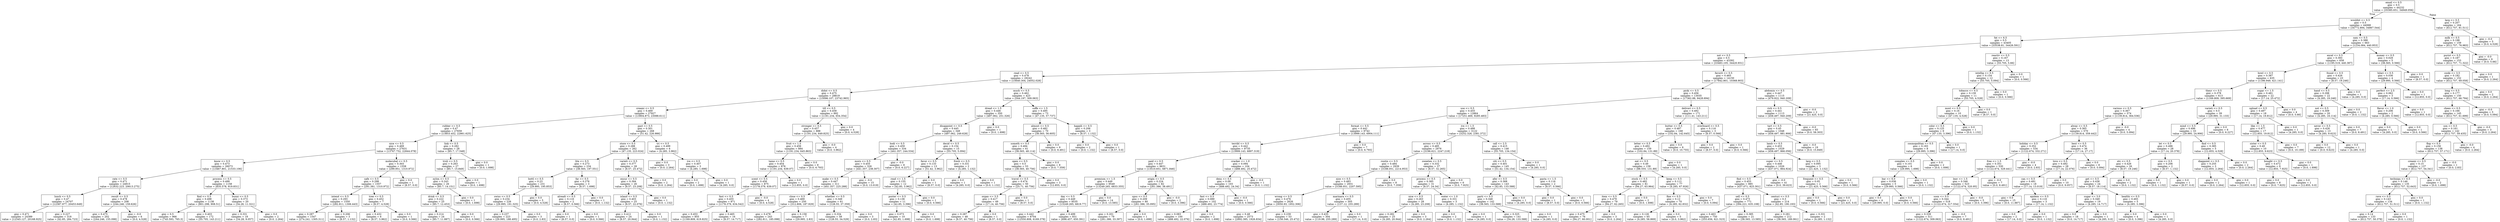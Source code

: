 digraph Tree {
node [shape=box] ;
0 [label="email <= 0.5\ngini = 0.5\nsamples = 44232\nvalue = [35385.651, 34949.056]"] ;
1 [label="wouldnt <= 0.5\ngini = 0.5\nsamples = 44068\nvalue = [34772.894, 34867.544]"] ;
0 -> 1 [labeldistance=2.5, labelangle=45, headlabel="True"] ;
2 [label="fat <= 6.5\ngini = 0.5\nsamples = 43405\nvalue = [33538.81, 34426.591]"] ;
1 -> 2 ;
3 [label="not <= 0.5\ngini = 0.5\nsamples = 43392\nvalue = [33483.105, 34420.931]"] ;
2 -> 3 ;
4 [label="read <= 0.5\ngini = 0.478\nsamples = 29242\nvalue = [15640.304, 24052.028]"] ;
3 -> 4 ;
5 [label="didnt <= 0.5\ngini = 0.475\nsamples = 28819\nvalue = [15096.107, 23742.965]"] ;
4 -> 5 ;
6 [label="creami <= 0.5\ngini = 0.469\nsamples = 27927\nvalue = [13904.873, 23088.611]"] ;
5 -> 6 ;
7 [label="rubber <= 0.5\ngini = 0.47\nsamples = 27659\nvalue = [13853.452, 22861.625]"] ;
6 -> 7 ;
8 [label="nice <= 0.5\ngini = 0.469\nsamples = 27631\nvalue = [13767.752, 22844.078]"] ;
7 -> 8 ;
9 [label="know <= 0.5\ngini = 0.473\nsamples = 26073\nvalue = [13467.801, 21533.106]"] ;
8 -> 9 ;
10 [label="rate <= 0.5\ngini = 0.471\nsamples = 24915\nvalue = [12632.223, 20613.275]"] ;
9 -> 10 ;
11 [label="lunch <= 0.5\ngini = 0.47\nsamples = 24707\nvalue = [12387.977, 20453.649]"] ;
10 -> 11 ;
12 [label="gini = 0.471\nsamples = 24389\nvalue = [12345.127, 20168.925]"] ;
11 -> 12 ;
13 [label="gini = 0.227\nsamples = 318\nvalue = [42.85, 284.723]"] ;
11 -> 13 ;
14 [label="result <= 0.5\ngini = 0.478\nsamples = 208\nvalue = [244.246, 159.626]"] ;
10 -> 14 ;
15 [label="gini = 0.475\nsamples = 202\nvalue = [244.246, 155.098]"] ;
14 -> 15 ;
16 [label="gini = -0.0\nsamples = 6\nvalue = [0.0, 4.528]"] ;
14 -> 16 ;
17 [label="process <= 0.5\ngini = 0.499\nsamples = 1158\nvalue = [835.578, 919.831]"] ;
9 -> 17 ;
18 [label="find <= 0.5\ngini = 0.498\nsamples = 1138\nvalue = [801.298, 908.51]"] ;
17 -> 18 ;
19 [label="gini = 0.5\nsamples = 966\nvalue = [745.593, 765.3]"] ;
18 -> 19 ;
20 [label="gini = 0.403\nsamples = 172\nvalue = [55.705, 143.211]"] ;
18 -> 20 ;
21 [label="bunni <= 0.5\ngini = 0.373\nsamples = 20\nvalue = [34.28, 11.321]"] ;
17 -> 21 ;
22 [label="gini = 0.331\nsamples = 18\nvalue = [34.28, 9.057]"] ;
21 -> 22 ;
23 [label="gini = 0.0\nsamples = 2\nvalue = [0.0, 2.264]"] ;
21 -> 23 ;
24 [label="molecubal <= 0.5\ngini = 0.303\nsamples = 1558\nvalue = [299.951, 1310.972]"] ;
8 -> 24 ;
25 [label="safe <= 0.5\ngini = 0.298\nsamples = 1557\nvalue = [291.381, 1310.972]"] ;
24 -> 25 ;
26 [label="intend <= 0.5\ngini = 0.293\nsamples = 1550\nvalue = [282.811, 1306.443]"] ;
25 -> 26 ;
27 [label="gini = 0.287\nsamples = 1547\nvalue = [274.241, 1305.311]"] ;
26 -> 27 ;
28 [label="gini = 0.206\nsamples = 3\nvalue = [8.57, 1.132]"] ;
26 -> 28 ;
29 [label="tree <= 0.5\ngini = 0.452\nsamples = 7\nvalue = [8.57, 4.528]"] ;
25 -> 29 ;
30 [label="gini = 0.432\nsamples = 6\nvalue = [8.57, 3.962]"] ;
29 -> 30 ;
31 [label="gini = 0.0\nsamples = 1\nvalue = [0.0, 0.566]"] ;
29 -> 31 ;
32 [label="gini = 0.0\nsamples = 1\nvalue = [8.57, 0.0]"] ;
24 -> 32 ;
33 [label="link <= 0.5\ngini = 0.282\nsamples = 28\nvalue = [85.7, 17.548]"] ;
7 -> 33 ;
34 [label="truli <= 0.5\ngini = 0.263\nsamples = 27\nvalue = [85.7, 15.849]"] ;
33 -> 34 ;
35 [label="nylon <= 0.5\ngini = 0.243\nsamples = 26\nvalue = [85.7, 14.151]"] ;
34 -> 35 ;
36 [label="drink <= 0.5\ngini = 0.222\nsamples = 25\nvalue = [85.7, 12.453]"] ;
35 -> 36 ;
37 [label="gini = 0.214\nsamples = 24\nvalue = [85.7, 11.887]"] ;
36 -> 37 ;
38 [label="gini = 0.0\nsamples = 1\nvalue = [0.0, 0.566]"] ;
36 -> 38 ;
39 [label="gini = 0.0\nsamples = 1\nvalue = [0.0, 1.698]"] ;
35 -> 39 ;
40 [label="gini = 0.0\nsamples = 1\nvalue = [0.0, 1.698]"] ;
34 -> 40 ;
41 [label="gini = 0.0\nsamples = 1\nvalue = [0.0, 1.698]"] ;
33 -> 41 ;
42 [label="past <= 0.5\ngini = 0.301\nsamples = 268\nvalue = [51.42, 226.986]"] ;
6 -> 42 ;
43 [label="store <= 0.5\ngini = 0.288\nsamples = 262\nvalue = [47.135, 223.024]"] ;
42 -> 43 ;
44 [label="lite <= 0.5\ngini = 0.273\nsamples = 234\nvalue = [38.565, 197.551]"] ;
43 -> 44 ;
45 [label="bottl <= 0.5\ngini = 0.23\nsamples = 231\nvalue = [29.995, 195.853]"] ;
44 -> 45 ;
46 [label="swiss <= 0.5\ngini = 0.234\nsamples = 226\nvalue = [29.995, 191.325]"] ;
45 -> 46 ;
47 [label="gini = 0.237\nsamples = 223\nvalue = [29.995, 188.495]"] ;
46 -> 47 ;
48 [label="gini = 0.0\nsamples = 3\nvalue = [0.0, 2.83]"] ;
46 -> 48 ;
49 [label="gini = 0.0\nsamples = 5\nvalue = [0.0, 4.528]"] ;
45 -> 49 ;
50 [label="far <= 0.5\ngini = 0.276\nsamples = 3\nvalue = [8.57, 1.698]"] ;
44 -> 50 ;
51 [label="alreadi <= 0.5\ngini = 0.116\nsamples = 2\nvalue = [8.57, 0.566]"] ;
50 -> 51 ;
52 [label="gini = 0.0\nsamples = 1\nvalue = [8.57, 0.0]"] ;
51 -> 52 ;
53 [label="gini = 0.0\nsamples = 1\nvalue = [0.0, 0.566]"] ;
51 -> 53 ;
54 [label="gini = 0.0\nsamples = 1\nvalue = [0.0, 1.132]"] ;
50 -> 54 ;
55 [label="varieti <= 0.5\ngini = 0.377\nsamples = 28\nvalue = [8.57, 25.472]"] ;
43 -> 55 ;
56 [label="ensur <= 0.5\ngini = 0.394\nsamples = 26\nvalue = [8.57, 23.208]"] ;
55 -> 56 ;
57 [label="island <= 0.5\ngini = 0.403\nsamples = 25\nvalue = [8.57, 22.076]"] ;
56 -> 57 ;
58 [label="gini = 0.412\nsamples = 24\nvalue = [8.57, 20.944]"] ;
57 -> 58 ;
59 [label="gini = 0.0\nsamples = 1\nvalue = [0.0, 1.132]"] ;
57 -> 59 ;
60 [label="gini = 0.0\nsamples = 1\nvalue = [0.0, 1.132]"] ;
56 -> 60 ;
61 [label="gini = 0.0\nsamples = 2\nvalue = [0.0, 2.264]"] ;
55 -> 61 ;
62 [label="tri <= 0.5\ngini = 0.499\nsamples = 6\nvalue = [4.285, 3.962]"] ;
42 -> 62 ;
63 [label="gini = 0.0\nsamples = 3\nvalue = [0.0, 2.264]"] ;
62 -> 63 ;
64 [label="ive <= 0.5\ngini = 0.407\nsamples = 3\nvalue = [4.285, 1.698]"] ;
62 -> 64 ;
65 [label="gini = 0.0\nsamples = 2\nvalue = [0.0, 1.698]"] ;
64 -> 65 ;
66 [label="gini = 0.0\nsamples = 1\nvalue = [4.285, 0.0]"] ;
64 -> 66 ;
67 [label="till <= 0.5\ngini = 0.458\nsamples = 892\nvalue = [1191.234, 654.354]"] ;
5 -> 67 ;
68 [label="stronger <= 0.5\ngini = 0.457\nsamples = 888\nvalue = [1191.234, 649.825]"] ;
67 -> 68 ;
69 [label="fruit <= 1.5\ngini = 0.456\nsamples = 884\nvalue = [1191.234, 645.863]"] ;
68 -> 69 ;
70 [label="tame <= 0.5\ngini = 0.454\nsamples = 876\nvalue = [1191.234, 639.07]"] ;
69 -> 70 ;
71 [label="scent <= 0.5\ngini = 0.456\nsamples = 875\nvalue = [1178.379, 639.07]"] ;
70 -> 71 ;
72 [label="fast <= 0.5\ngini = 0.455\nsamples = 871\nvalue = [1178.379, 634.542]"] ;
71 -> 72 ;
73 [label="gini = 0.453\nsamples = 855\nvalue = [1169.809, 619.825]"] ;
72 -> 73 ;
74 [label="gini = 0.465\nsamples = 16\nvalue = [8.57, 14.717]"] ;
72 -> 74 ;
75 [label="gini = -0.0\nsamples = 4\nvalue = [0.0, 4.528]"] ;
71 -> 75 ;
76 [label="gini = 0.0\nsamples = 1\nvalue = [12.855, 0.0]"] ;
70 -> 76 ;
77 [label="gini = 0.0\nsamples = 8\nvalue = [0.0, 6.793]"] ;
69 -> 77 ;
78 [label="gini = -0.0\nsamples = 4\nvalue = [0.0, 3.962]"] ;
68 -> 78 ;
79 [label="gini = 0.0\nsamples = 4\nvalue = [0.0, 4.528]"] ;
67 -> 79 ;
80 [label="much <= 0.5\ngini = 0.462\nsamples = 423\nvalue = [544.197, 309.063]"] ;
4 -> 80 ;
81 [label="dread <= 1.5\ngini = 0.446\nsamples = 350\nvalue = [497.062, 251.326]"] ;
80 -> 81 ;
82 [label="disappoint <= 0.5\ngini = 0.445\nsamples = 349\nvalue = [497.062, 249.628]"] ;
81 -> 82 ;
83 [label="bodi <= 0.5\ngini = 0.459\nsamples = 334\nvalue = [441.357, 244.534]"] ;
82 -> 83 ;
84 [label="morn <= 0.5\ngini = 0.455\nsamples = 326\nvalue = [441.357, 238.307]"] ;
83 -> 84 ;
85 [label="make <= 0.5\ngini = 0.447\nsamples = 311\nvalue = [441.357, 225.288]"] ;
84 -> 85 ;
86 [label="close <= 0.5\ngini = 0.469\nsamples = 250\nvalue = [312.806, 187.929]"] ;
85 -> 86 ;
87 [label="gini = 0.478\nsamples = 243\nvalue = [282.811, 185.098]"] ;
86 -> 87 ;
88 [label="gini = 0.158\nsamples = 7\nvalue = [29.995, 2.83]"] ;
86 -> 88 ;
89 [label="whether <= 0.5\ngini = 0.349\nsamples = 61\nvalue = [128.55, 37.359]"] ;
85 -> 89 ;
90 [label="gini = 0.334\nsamples = 58\nvalue = [128.55, 34.529]"] ;
89 -> 90 ;
91 [label="gini = 0.0\nsamples = 3\nvalue = [0.0, 2.83]"] ;
89 -> 91 ;
92 [label="gini = -0.0\nsamples = 15\nvalue = [0.0, 13.019]"] ;
84 -> 92 ;
93 [label="gini = -0.0\nsamples = 8\nvalue = [0.0, 6.227]"] ;
83 -> 93 ;
94 [label="decid <= 0.5\ngini = 0.154\nsamples = 15\nvalue = [55.705, 5.094]"] ;
82 -> 94 ;
95 [label="favor <= 0.5\ngini = 0.133\nsamples = 13\nvalue = [51.42, 3.962]"] ;
94 -> 95 ;
96 [label="read <= 1.5\ngini = 0.155\nsamples = 12\nvalue = [42.85, 3.962]"] ;
95 -> 96 ;
97 [label="poster <= 0.5\ngini = 0.136\nsamples = 11\nvalue = [42.85, 3.396]"] ;
96 -> 97 ;
98 [label="gini = 0.073\nsamples = 10\nvalue = [42.85, 1.698]"] ;
97 -> 98 ;
99 [label="gini = 0.0\nsamples = 1\nvalue = [0.0, 1.698]"] ;
97 -> 99 ;
100 [label="gini = 0.0\nsamples = 1\nvalue = [0.0, 0.566]"] ;
96 -> 100 ;
101 [label="gini = 0.0\nsamples = 1\nvalue = [8.57, 0.0]"] ;
95 -> 101 ;
102 [label="fresh <= 0.5\ngini = 0.331\nsamples = 2\nvalue = [4.285, 1.132]"] ;
94 -> 102 ;
103 [label="gini = 0.0\nsamples = 1\nvalue = [4.285, 0.0]"] ;
102 -> 103 ;
104 [label="gini = 0.0\nsamples = 1\nvalue = [0.0, 1.132]"] ;
102 -> 104 ;
105 [label="gini = 0.0\nsamples = 1\nvalue = [0.0, 1.698]"] ;
81 -> 105 ;
106 [label="coffe <= 1.5\ngini = 0.495\nsamples = 73\nvalue = [47.135, 57.737]"] ;
80 -> 106 ;
107 [label="almost <= 0.5\ngini = 0.482\nsamples = 70\nvalue = [38.565, 56.605]"] ;
106 -> 107 ;
108 [label="someth <= 0.5\ngini = 0.494\nsamples = 61\nvalue = [38.565, 48.114]"] ;
107 -> 108 ;
109 [label="open <= 0.5\ngini = 0.5\nsamples = 53\nvalue = [38.565, 40.756]"] ;
108 -> 109 ;
110 [label="travel <= 0.5\ngini = 0.474\nsamples = 50\nvalue = [25.71, 40.756]"] ;
109 -> 110 ;
111 [label="organ <= 3.5\ngini = 0.417\nsamples = 49\nvalue = [17.14, 40.756]"] ;
110 -> 111 ;
112 [label="gini = 0.287\nsamples = 48\nvalue = [8.57, 40.756]"] ;
111 -> 112 ;
113 [label="gini = 0.0\nsamples = 1\nvalue = [8.57, 0.0]"] ;
111 -> 113 ;
114 [label="gini = 0.0\nsamples = 1\nvalue = [8.57, 0.0]"] ;
110 -> 114 ;
115 [label="gini = 0.0\nsamples = 3\nvalue = [12.855, 0.0]"] ;
109 -> 115 ;
116 [label="gini = 0.0\nsamples = 8\nvalue = [0.0, 7.359]"] ;
108 -> 116 ;
117 [label="gini = 0.0\nsamples = 9\nvalue = [0.0, 8.491]"] ;
107 -> 117 ;
118 [label="happili <= 0.5\ngini = 0.206\nsamples = 3\nvalue = [8.57, 1.132]"] ;
106 -> 118 ;
119 [label="gini = 0.0\nsamples = 2\nvalue = [0.0, 1.132]"] ;
118 -> 119 ;
120 [label="gini = 0.0\nsamples = 1\nvalue = [8.57, 0.0]"] ;
118 -> 120 ;
121 [label="favorit <= 0.5\ngini = 0.465\nsamples = 14150\nvalue = [17842.801, 10368.903]"] ;
3 -> 121 ;
122 [label="picki <= 0.5\ngini = 0.456\nsamples = 13035\nvalue = [17362.88, 9428.694]"] ;
121 -> 122 ;
123 [label="use <= 0.5\ngini = 0.455\nsamples = 12864\nvalue = [17251.469, 9285.483]"] ;
122 -> 123 ;
124 [label="format <= 0.5\ngini = 0.442\nsamples = 9742\nvalue = [13999.143, 6904.111]"] ;
123 -> 124 ;
125 [label="terribl <= 0.5\ngini = 0.442\nsamples = 9735\nvalue = [13999.143, 6897.319]"] ;
124 -> 125 ;
126 [label="paid <= 0.5\ngini = 0.447\nsamples = 9631\nvalue = [13510.651, 6871.846]"] ;
125 -> 126 ;
127 [label="premium <= 1.5\ngini = 0.449\nsamples = 9549\nvalue = [13249.265, 6833.355]"] ;
126 -> 127 ;
128 [label="day <= 0.5\ngini = 0.449\nsamples = 9535\nvalue = [13249.265, 6819.77]"] ;
127 -> 128 ;
129 [label="gini = 0.442\nsamples = 8704\nvalue = [12550.808, 6169.378]"] ;
128 -> 129 ;
130 [label="gini = 0.499\nsamples = 831\nvalue = [698.457, 650.391]"] ;
128 -> 130 ;
131 [label="gini = 0.0\nsamples = 14\nvalue = [0.0, 13.585]"] ;
127 -> 131 ;
132 [label="origin <= 0.5\ngini = 0.224\nsamples = 82\nvalue = [261.386, 38.491]"] ;
126 -> 132 ;
133 [label="upss <= 0.5\ngini = 0.209\nsamples = 80\nvalue = [261.386, 35.095]"] ;
132 -> 133 ;
134 [label="gini = 0.201\nsamples = 79\nvalue = [261.386, 33.397]"] ;
133 -> 134 ;
135 [label="gini = 0.0\nsamples = 1\nvalue = [0.0, 1.698]"] ;
133 -> 135 ;
136 [label="gini = -0.0\nsamples = 2\nvalue = [0.0, 3.396]"] ;
132 -> 136 ;
137 [label="cracker <= 1.0\ngini = 0.094\nsamples = 104\nvalue = [488.492, 25.472]"] ;
125 -> 137 ;
138 [label="dens <= 0.5\ngini = 0.09\nsamples = 103\nvalue = [488.492, 24.34]"] ;
137 -> 138 ;
139 [label="fast <= 0.5\ngini = 0.089\nsamples = 102\nvalue = [488.492, 23.774]"] ;
138 -> 139 ;
140 [label="gini = 0.083\nsamples = 100\nvalue = [488.492, 22.076]"] ;
139 -> 140 ;
141 [label="gini = 0.0\nsamples = 2\nvalue = [0.0, 1.698]"] ;
139 -> 141 ;
142 [label="gini = -0.0\nsamples = 1\nvalue = [0.0, 0.566]"] ;
138 -> 142 ;
143 [label="gini = -0.0\nsamples = 1\nvalue = [0.0, 1.132]"] ;
137 -> 143 ;
144 [label="gini = 0.0\nsamples = 7\nvalue = [0.0, 6.793]"] ;
124 -> 144 ;
145 [label="ive <= 1.5\ngini = 0.488\nsamples = 3122\nvalue = [3252.326, 2381.372]"] ;
123 -> 145 ;
146 [label="across <= 0.5\ngini = 0.485\nsamples = 2976\nvalue = [3196.621, 2247.218]"] ;
145 -> 146 ;
147 [label="routin <= 0.5\ngini = 0.484\nsamples = 2939\nvalue = [3188.051, 2214.953]"] ;
146 -> 147 ;
148 [label="nice <= 0.5\ngini = 0.483\nsamples = 2931\nvalue = [3188.051, 2207.595]"] ;
147 -> 148 ;
149 [label="wrong <= 0.5\ngini = 0.476\nsamples = 2626\nvalue = [3050.93, 1952.306]"] ;
148 -> 149 ;
150 [label="gini = 0.48\nsamples = 2573\nvalue = [2892.385, 1926.834]"] ;
149 -> 150 ;
151 [label="gini = 0.239\nsamples = 53\nvalue = [158.546, 25.472]"] ;
149 -> 151 ;
152 [label="marinara <= 0.5\ngini = 0.455\nsamples = 305\nvalue = [137.12, 255.289]"] ;
148 -> 152 ;
153 [label="gini = 0.435\nsamples = 304\nvalue = [119.98, 255.289]"] ;
152 -> 153 ;
154 [label="gini = 0.0\nsamples = 1\nvalue = [17.14, 0.0]"] ;
152 -> 154 ;
155 [label="gini = 0.0\nsamples = 8\nvalue = [0.0, 7.359]"] ;
147 -> 155 ;
156 [label="sweeten <= 0.5\ngini = 0.332\nsamples = 37\nvalue = [8.57, 32.265]"] ;
146 -> 156 ;
157 [label="process <= 0.5\ngini = 0.385\nsamples = 31\nvalue = [8.57, 24.34]"] ;
156 -> 157 ;
158 [label="nice <= 0.5\ngini = 0.263\nsamples = 28\nvalue = [4.285, 23.208]"] ;
157 -> 158 ;
159 [label="gini = 0.282\nsamples = 25\nvalue = [4.285, 20.944]"] ;
158 -> 159 ;
160 [label="gini = 0.0\nsamples = 3\nvalue = [0.0, 2.264]"] ;
158 -> 160 ;
161 [label="water <= 1.0\ngini = 0.331\nsamples = 3\nvalue = [4.285, 1.132]"] ;
157 -> 161 ;
162 [label="gini = 0.0\nsamples = 2\nvalue = [0.0, 1.132]"] ;
161 -> 162 ;
163 [label="gini = 0.0\nsamples = 1\nvalue = [4.285, 0.0]"] ;
161 -> 163 ;
164 [label="gini = 0.0\nsamples = 6\nvalue = [0.0, 7.925]"] ;
156 -> 164 ;
165 [label="call <= 2.5\ngini = 0.415\nsamples = 146\nvalue = [55.705, 134.154]"] ;
145 -> 165 ;
166 [label="citi <= 0.5\ngini = 0.401\nsamples = 145\nvalue = [51.42, 134.154]"] ;
165 -> 166 ;
167 [label="afer <= 0.5\ngini = 0.368\nsamples = 143\nvalue = [42.85, 133.588]"] ;
166 -> 167 ;
168 [label="parti <= 0.5\ngini = 0.348\nsamples = 142\nvalue = [38.565, 133.588]"] ;
167 -> 168 ;
169 [label="gini = 0.325\nsamples = 141\nvalue = [34.28, 133.588]"] ;
168 -> 169 ;
170 [label="gini = 0.0\nsamples = 1\nvalue = [4.285, 0.0]"] ;
168 -> 170 ;
171 [label="gini = 0.0\nsamples = 1\nvalue = [4.285, 0.0]"] ;
167 -> 171 ;
172 [label="pasta <= 1.5\ngini = 0.116\nsamples = 2\nvalue = [8.57, 0.566]"] ;
166 -> 172 ;
173 [label="gini = 0.0\nsamples = 1\nvalue = [8.57, 0.0]"] ;
172 -> 173 ;
174 [label="gini = 0.0\nsamples = 1\nvalue = [0.0, 0.566]"] ;
172 -> 174 ;
175 [label="gini = 0.0\nsamples = 1\nvalue = [4.285, 0.0]"] ;
165 -> 175 ;
176 [label="deliveri <= 0.5\ngini = 0.492\nsamples = 171\nvalue = [111.41, 143.211]"] ;
122 -> 176 ;
177 [label="butter <= 0.5\ngini = 0.487\nsamples = 168\nvalue = [102.84, 142.645]"] ;
176 -> 177 ;
178 [label="letter <= 0.5\ngini = 0.492\nsamples = 159\nvalue = [102.84, 131.89]"] ;
177 -> 178 ;
179 [label="eat <= 0.5\ngini = 0.49\nsamples = 158\nvalue = [98.555, 131.89]"] ;
178 -> 179 ;
180 [label="stock <= 0.5\ngini = 0.482\nsamples = 81\nvalue = [94.27, 63.964]"] ;
179 -> 180 ;
181 [label="item <= 0.5\ngini = 0.479\nsamples = 79\nvalue = [94.27, 62.265]"] ;
180 -> 181 ;
182 [label="gini = 0.475\nsamples = 76\nvalue = [94.27, 60.001]"] ;
181 -> 182 ;
183 [label="gini = 0.0\nsamples = 3\nvalue = [0.0, 2.264]"] ;
181 -> 183 ;
184 [label="gini = 0.0\nsamples = 2\nvalue = [0.0, 1.698]"] ;
180 -> 184 ;
185 [label="keep <= 0.5\ngini = 0.112\nsamples = 77\nvalue = [4.285, 67.926]"] ;
179 -> 185 ;
186 [label="fine <= 0.5\ngini = 0.12\nsamples = 70\nvalue = [4.285, 62.832]"] ;
185 -> 186 ;
187 [label="gini = 0.126\nsamples = 65\nvalue = [4.285, 58.869]"] ;
186 -> 187 ;
188 [label="gini = 0.0\nsamples = 5\nvalue = [0.0, 3.962]"] ;
186 -> 188 ;
189 [label="gini = 0.0\nsamples = 7\nvalue = [0.0, 5.094]"] ;
185 -> 189 ;
190 [label="gini = 0.0\nsamples = 1\nvalue = [4.285, 0.0]"] ;
178 -> 190 ;
191 [label="gini = 0.0\nsamples = 9\nvalue = [0.0, 10.755]"] ;
177 -> 191 ;
192 [label="overboard <= 0.5\ngini = 0.116\nsamples = 3\nvalue = [8.57, 0.566]"] ;
176 -> 192 ;
193 [label="gini = 0.0\nsamples = 2\nvalue = [8.57, 0.0]"] ;
192 -> 193 ;
194 [label="gini = 0.0\nsamples = 1\nvalue = [0.0, 0.566]"] ;
192 -> 194 ;
195 [label="abdomin <= 0.5\ngini = 0.447\nsamples = 1115\nvalue = [479.922, 940.209]"] ;
121 -> 195 ;
196 [label="rich <= 0.5\ngini = 0.441\nsamples = 1113\nvalue = [458.497, 940.209]"] ;
195 -> 196 ;
197 [label="tart <= 0.5\ngini = 0.45\nsamples = 1048\nvalue = [458.497, 881.906]"] ;
196 -> 197 ;
198 [label="lamb <= 0.5\ngini = 0.453\nsamples = 1029\nvalue = [458.497, 866.056]"] ;
197 -> 198 ;
199 [label="super <= 0.5\ngini = 0.446\nsamples = 1026\nvalue = [437.071, 864.924]"] ;
198 -> 199 ;
200 [label="find <= 0.5\ngini = 0.453\nsamples = 985\nvalue = [437.071, 825.301]"] ;
199 -> 200 ;
201 [label="sell <= 0.5\ngini = 0.473\nsamples = 771\nvalue = [394.221, 635.108]"] ;
200 -> 201 ;
202 [label="gini = 0.463\nsamples = 750\nvalue = [355.656, 621.523]"] ;
201 -> 202 ;
203 [label="gini = 0.385\nsamples = 21\nvalue = [38.565, 13.585]"] ;
201 -> 203 ;
204 [label="centuri <= 0.5\ngini = 0.3\nsamples = 214\nvalue = [42.85, 190.193]"] ;
200 -> 204 ;
205 [label="gini = 0.281\nsamples = 212\nvalue = [38.565, 189.061]"] ;
204 -> 205 ;
206 [label="gini = 0.331\nsamples = 2\nvalue = [4.285, 1.132]"] ;
204 -> 206 ;
207 [label="gini = -0.0\nsamples = 41\nvalue = [0.0, 39.623]"] ;
199 -> 207 ;
208 [label="larg <= 0.5\ngini = 0.095\nsamples = 3\nvalue = [21.425, 1.132]"] ;
198 -> 208 ;
209 [label="frequent <= 0.5\ngini = 0.05\nsamples = 2\nvalue = [21.425, 0.566]"] ;
208 -> 209 ;
210 [label="gini = 0.0\nsamples = 1\nvalue = [0.0, 0.566]"] ;
209 -> 210 ;
211 [label="gini = 0.0\nsamples = 1\nvalue = [21.425, 0.0]"] ;
209 -> 211 ;
212 [label="gini = 0.0\nsamples = 1\nvalue = [0.0, 0.566]"] ;
208 -> 212 ;
213 [label="gini = -0.0\nsamples = 19\nvalue = [0.0, 15.849]"] ;
197 -> 213 ;
214 [label="gini = -0.0\nsamples = 65\nvalue = [0.0, 58.303]"] ;
196 -> 214 ;
215 [label="gini = -0.0\nsamples = 2\nvalue = [21.425, 0.0]"] ;
195 -> 215 ;
216 [label="reactiv <= 0.5\ngini = 0.167\nsamples = 13\nvalue = [55.705, 5.66]"] ;
2 -> 216 ;
217 [label="intellig <= 0.5\ngini = 0.154\nsamples = 12\nvalue = [55.705, 5.094]"] ;
216 -> 217 ;
218 [label="tobacco <= 0.5\ngini = 0.139\nsamples = 11\nvalue = [55.705, 4.528]"] ;
217 -> 218 ;
219 [label="most <= 0.5\ngini = 0.16\nsamples = 10\nvalue = [47.135, 4.528]"] ;
218 -> 219 ;
220 [label="color <= 0.5\ngini = 0.125\nsamples = 9\nvalue = [47.135, 3.396]"] ;
219 -> 220 ;
221 [label="cosmopolitan <= 0.5\ngini = 0.183\nsamples = 8\nvalue = [29.995, 3.396]"] ;
220 -> 221 ;
222 [label="complex <= 0.5\ngini = 0.101\nsamples = 6\nvalue = [29.995, 1.698]"] ;
221 -> 222 ;
223 [label="bar <= 6.0\ngini = 0.036\nsamples = 5\nvalue = [29.995, 0.566]"] ;
222 -> 223 ;
224 [label="gini = 0.0\nsamples = 4\nvalue = [29.995, 0.0]"] ;
223 -> 224 ;
225 [label="gini = 0.0\nsamples = 1\nvalue = [0.0, 0.566]"] ;
223 -> 225 ;
226 [label="gini = 0.0\nsamples = 1\nvalue = [0.0, 1.132]"] ;
222 -> 226 ;
227 [label="gini = 0.0\nsamples = 2\nvalue = [0.0, 1.698]"] ;
221 -> 227 ;
228 [label="gini = 0.0\nsamples = 1\nvalue = [17.14, 0.0]"] ;
220 -> 228 ;
229 [label="gini = 0.0\nsamples = 1\nvalue = [0.0, 1.132]"] ;
219 -> 229 ;
230 [label="gini = 0.0\nsamples = 1\nvalue = [8.57, 0.0]"] ;
218 -> 230 ;
231 [label="gini = 0.0\nsamples = 1\nvalue = [0.0, 0.566]"] ;
217 -> 231 ;
232 [label="gini = 0.0\nsamples = 1\nvalue = [0.0, 0.566]"] ;
216 -> 232 ;
233 [label="sam <= 0.5\ngini = 0.388\nsamples = 663\nvalue = [1234.084, 440.953]"] ;
1 -> 233 ;
234 [label="excel <= 0.5\ngini = 0.393\nsamples = 658\nvalue = [1195.519, 440.387]"] ;
233 -> 234 ;
235 [label="bowl <= 0.5\ngini = 0.387\nsamples = 635\nvalue = [1186.949, 421.141]"] ;
234 -> 235 ;
236 [label="theyr <= 0.5\ngini = 0.378\nsamples = 613\nvalue = [1169.809, 395.669]"] ;
235 -> 236 ;
237 [label="various <= 0.5\ngini = 0.367\nsamples = 574\nvalue = [1139.814, 364.536]"] ;
236 -> 237 ;
238 [label="alway <= 0.5\ngini = 0.365\nsamples = 570\nvalue = [1139.814, 359.442]"] ;
237 -> 238 ;
239 [label="holiday <= 0.5\ngini = 0.352\nsamples = 534\nvalue = [1122.674, 332.271]"] ;
238 -> 239 ;
240 [label="free <= 1.5\ngini = 0.351\nsamples = 530\nvalue = [1122.674, 329.441]"] ;
239 -> 240 ;
241 [label="leav <= 1.5\ngini = 0.346\nsamples = 523\nvalue = [1122.674, 320.95]"] ;
240 -> 241 ;
242 [label="soon <= 0.5\ngini = 0.344\nsamples = 518\nvalue = [1122.674, 317.554]"] ;
241 -> 242 ;
243 [label="gini = 0.339\nsamples = 511\nvalue = [1122.674, 309.063]"] ;
242 -> 243 ;
244 [label="gini = -0.0\nsamples = 7\nvalue = [0.0, 8.491]"] ;
242 -> 244 ;
245 [label="gini = -0.0\nsamples = 5\nvalue = [0.0, 3.396]"] ;
241 -> 245 ;
246 [label="gini = -0.0\nsamples = 7\nvalue = [0.0, 8.491]"] ;
240 -> 246 ;
247 [label="gini = -0.0\nsamples = 4\nvalue = [0.0, 2.83]"] ;
239 -> 247 ;
248 [label="best <= 0.5\ngini = 0.474\nsamples = 36\nvalue = [17.14, 27.17]"] ;
238 -> 248 ;
249 [label="love <= 0.5\ngini = 0.492\nsamples = 28\nvalue = [17.14, 22.076]"] ;
248 -> 249 ;
250 [label="can <= 0.5\ngini = 0.491\nsamples = 18\nvalue = [17.14, 13.019]"] ;
249 -> 250 ;
251 [label="gini = 0.0\nsamples = 15\nvalue = [0.0, 11.887]"] ;
250 -> 251 ;
252 [label="epidem <= 0.5\ngini = 0.116\nsamples = 3\nvalue = [17.14, 1.132]"] ;
250 -> 252 ;
253 [label="gini = 0.0\nsamples = 2\nvalue = [17.14, 0.0]"] ;
252 -> 253 ;
254 [label="gini = 0.0\nsamples = 1\nvalue = [0.0, 1.132]"] ;
252 -> 254 ;
255 [label="gini = 0.0\nsamples = 10\nvalue = [0.0, 9.057]"] ;
249 -> 255 ;
256 [label="gini = 0.0\nsamples = 8\nvalue = [0.0, 5.094]"] ;
248 -> 256 ;
257 [label="gini = -0.0\nsamples = 4\nvalue = [0.0, 5.094]"] ;
237 -> 257 ;
258 [label="varieti <= 0.5\ngini = 0.5\nsamples = 39\nvalue = [29.995, 31.133]"] ;
236 -> 258 ;
259 [label="mind <= 0.5\ngini = 0.496\nsamples = 33\nvalue = [29.995, 24.906]"] ;
258 -> 259 ;
260 [label="let <= 0.5\ngini = 0.496\nsamples = 28\nvalue = [17.14, 20.378]"] ;
259 -> 260 ;
261 [label="etc <= 0.5\ngini = 0.426\nsamples = 26\nvalue = [8.57, 19.246]"] ;
260 -> 261 ;
262 [label="get <= 0.5\ngini = 0.436\nsamples = 24\nvalue = [8.57, 18.114]"] ;
261 -> 262 ;
263 [label="sugar <= 3.0\ngini = 0.349\nsamples = 19\nvalue = [4.285, 14.717]"] ;
262 -> 263 ;
264 [label="gini = 0.0\nsamples = 18\nvalue = [0.0, 14.717]"] ;
263 -> 264 ;
265 [label="gini = 0.0\nsamples = 1\nvalue = [4.285, 0.0]"] ;
263 -> 265 ;
266 [label="healthi <= 0.5\ngini = 0.493\nsamples = 5\nvalue = [4.285, 3.396]"] ;
262 -> 266 ;
267 [label="gini = 0.0\nsamples = 4\nvalue = [0.0, 3.396]"] ;
266 -> 267 ;
268 [label="gini = 0.0\nsamples = 1\nvalue = [4.285, 0.0]"] ;
266 -> 268 ;
269 [label="gini = 0.0\nsamples = 2\nvalue = [0.0, 1.132]"] ;
261 -> 269 ;
270 [label="size <= 0.5\ngini = 0.206\nsamples = 2\nvalue = [8.57, 1.132]"] ;
260 -> 270 ;
271 [label="gini = 0.0\nsamples = 1\nvalue = [0.0, 1.132]"] ;
270 -> 271 ;
272 [label="gini = 0.0\nsamples = 1\nvalue = [8.57, 0.0]"] ;
270 -> 272 ;
273 [label="find <= 0.5\ngini = 0.385\nsamples = 5\nvalue = [12.855, 4.528]"] ;
259 -> 273 ;
274 [label="diappoint <= 0.5\ngini = 0.255\nsamples = 3\nvalue = [12.855, 2.264]"] ;
273 -> 274 ;
275 [label="gini = 0.0\nsamples = 2\nvalue = [0.0, 2.264]"] ;
274 -> 275 ;
276 [label="gini = 0.0\nsamples = 1\nvalue = [12.855, 0.0]"] ;
274 -> 276 ;
277 [label="gini = 0.0\nsamples = 2\nvalue = [0.0, 2.264]"] ;
273 -> 277 ;
278 [label="gini = 0.0\nsamples = 6\nvalue = [0.0, 6.227]"] ;
258 -> 278 ;
279 [label="sugar <= 1.5\ngini = 0.481\nsamples = 22\nvalue = [17.14, 25.472]"] ;
235 -> 279 ;
280 [label="upload <= 0.5\ngini = 0.497\nsamples = 18\nvalue = [17.14, 19.812]"] ;
279 -> 280 ;
281 [label="like <= 1.5\ngini = 0.477\nsamples = 17\nvalue = [12.855, 19.812]"] ;
280 -> 281 ;
282 [label="sister <= 0.5\ngini = 0.49\nsamples = 10\nvalue = [12.855, 9.623]"] ;
281 -> 282 ;
283 [label="bought <= 0.5\ngini = 0.472\nsamples = 9\nvalue = [12.855, 7.925]"] ;
282 -> 283 ;
284 [label="gini = 0.0\nsamples = 8\nvalue = [0.0, 7.925]"] ;
283 -> 284 ;
285 [label="gini = 0.0\nsamples = 1\nvalue = [12.855, 0.0]"] ;
283 -> 285 ;
286 [label="gini = 0.0\nsamples = 1\nvalue = [0.0, 1.698]"] ;
282 -> 286 ;
287 [label="gini = 0.0\nsamples = 7\nvalue = [0.0, 10.189]"] ;
281 -> 287 ;
288 [label="gini = 0.0\nsamples = 1\nvalue = [4.285, 0.0]"] ;
280 -> 288 ;
289 [label="gini = 0.0\nsamples = 4\nvalue = [0.0, 5.66]"] ;
279 -> 289 ;
290 [label="found <= 0.5\ngini = 0.426\nsamples = 23\nvalue = [8.57, 19.246]"] ;
234 -> 290 ;
291 [label="hand <= 0.5\ngini = 0.298\nsamples = 22\nvalue = [4.285, 19.246]"] ;
290 -> 291 ;
292 [label="not <= 0.5\ngini = 0.309\nsamples = 20\nvalue = [4.285, 18.114]"] ;
291 -> 292 ;
293 [label="never <= 0.5\ngini = 0.426\nsamples = 13\nvalue = [4.285, 9.623]"] ;
292 -> 293 ;
294 [label="gini = 0.0\nsamples = 12\nvalue = [0.0, 9.623]"] ;
293 -> 294 ;
295 [label="gini = 0.0\nsamples = 1\nvalue = [4.285, 0.0]"] ;
293 -> 295 ;
296 [label="gini = 0.0\nsamples = 7\nvalue = [0.0, 8.491]"] ;
292 -> 296 ;
297 [label="gini = 0.0\nsamples = 2\nvalue = [0.0, 1.132]"] ;
291 -> 297 ;
298 [label="gini = 0.0\nsamples = 1\nvalue = [4.285, 0.0]"] ;
290 -> 298 ;
299 [label="money <= 0.5\ngini = 0.029\nsamples = 5\nvalue = [38.565, 0.566]"] ;
233 -> 299 ;
300 [label="hilari <= 0.5\ngini = 0.036\nsamples = 4\nvalue = [29.995, 0.566]"] ;
299 -> 300 ;
301 [label="perfect <= 2.5\ngini = 0.062\nsamples = 3\nvalue = [17.14, 0.566]"] ;
300 -> 301 ;
302 [label="flavor <= 1.0\ngini = 0.206\nsamples = 2\nvalue = [4.285, 0.566]"] ;
301 -> 302 ;
303 [label="gini = 0.0\nsamples = 1\nvalue = [4.285, 0.0]"] ;
302 -> 303 ;
304 [label="gini = 0.0\nsamples = 1\nvalue = [0.0, 0.566]"] ;
302 -> 304 ;
305 [label="gini = 0.0\nsamples = 1\nvalue = [12.855, 0.0]"] ;
301 -> 305 ;
306 [label="gini = 0.0\nsamples = 1\nvalue = [12.855, 0.0]"] ;
300 -> 306 ;
307 [label="gini = 0.0\nsamples = 1\nvalue = [8.57, 0.0]"] ;
299 -> 307 ;
308 [label="larg <= 0.5\ngini = 0.207\nsamples = 164\nvalue = [612.757, 81.511]"] ;
0 -> 308 [labeldistance=2.5, labelangle=-45, headlabel="False"] ;
309 [label="milk <= 0.5\ngini = 0.198\nsamples = 159\nvalue = [612.757, 76.983]"] ;
308 -> 309 ;
310 [label="purist <= 0.5\ngini = 0.187\nsamples = 153\nvalue = [612.757, 71.322]"] ;
309 -> 310 ;
311 [label="cooki <= 3.5\ngini = 0.182\nsamples = 152\nvalue = [612.757, 69.058]"] ;
310 -> 311 ;
312 [label="long <= 0.5\ngini = 0.177\nsamples = 150\nvalue = [612.757, 66.794]"] ;
311 -> 312 ;
313 [label="chees <= 0.5\ngini = 0.166\nsamples = 145\nvalue = [612.757, 61.699]"] ;
312 -> 313 ;
314 [label="son <= 0.5\ngini = 0.161\nsamples = 142\nvalue = [612.757, 59.435]"] ;
313 -> 314 ;
315 [label="flop <= 0.5\ngini = 0.156\nsamples = 138\nvalue = [612.757, 57.171]"] ;
314 -> 315 ;
316 [label="creami <= 0.5\ngini = 0.15\nsamples = 137\nvalue = [612.757, 54.341]"] ;
315 -> 316 ;
317 [label="techniqu <= 0.5\ngini = 0.146\nsamples = 135\nvalue = [612.757, 52.643]"] ;
316 -> 317 ;
318 [label="rave <= 0.5\ngini = 0.143\nsamples = 134\nvalue = [612.757, 51.511]"] ;
317 -> 318 ;
319 [label="gini = 0.14\nsamples = 133\nvalue = [612.757, 50.378]"] ;
318 -> 319 ;
320 [label="gini = 0.0\nsamples = 1\nvalue = [0.0, 1.132]"] ;
318 -> 320 ;
321 [label="gini = 0.0\nsamples = 1\nvalue = [0.0, 1.132]"] ;
317 -> 321 ;
322 [label="gini = -0.0\nsamples = 2\nvalue = [0.0, 1.698]"] ;
316 -> 322 ;
323 [label="gini = -0.0\nsamples = 1\nvalue = [0.0, 2.83]"] ;
315 -> 323 ;
324 [label="gini = -0.0\nsamples = 4\nvalue = [0.0, 2.264]"] ;
314 -> 324 ;
325 [label="gini = -0.0\nsamples = 3\nvalue = [0.0, 2.264]"] ;
313 -> 325 ;
326 [label="gini = -0.0\nsamples = 5\nvalue = [0.0, 5.094]"] ;
312 -> 326 ;
327 [label="gini = 0.0\nsamples = 2\nvalue = [0.0, 2.264]"] ;
311 -> 327 ;
328 [label="gini = 0.0\nsamples = 1\nvalue = [0.0, 2.264]"] ;
310 -> 328 ;
329 [label="gini = -0.0\nsamples = 6\nvalue = [0.0, 5.66]"] ;
309 -> 329 ;
330 [label="gini = -0.0\nsamples = 5\nvalue = [0.0, 4.528]"] ;
308 -> 330 ;
}